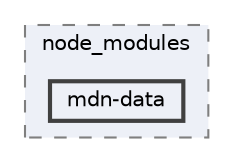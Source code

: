 digraph "pkiclassroomrescheduler/src/main/frontend/node_modules/mdn-data"
{
 // LATEX_PDF_SIZE
  bgcolor="transparent";
  edge [fontname=Helvetica,fontsize=10,labelfontname=Helvetica,labelfontsize=10];
  node [fontname=Helvetica,fontsize=10,shape=box,height=0.2,width=0.4];
  compound=true
  subgraph clusterdir_72953eda66ccb3a2722c28e1c3e6c23b {
    graph [ bgcolor="#edf0f7", pencolor="grey50", label="node_modules", fontname=Helvetica,fontsize=10 style="filled,dashed", URL="dir_72953eda66ccb3a2722c28e1c3e6c23b.html",tooltip=""]
  dir_d0b636a32e4df2857660243aff751a12 [label="mdn-data", fillcolor="#edf0f7", color="grey25", style="filled,bold", URL="dir_d0b636a32e4df2857660243aff751a12.html",tooltip=""];
  }
}
